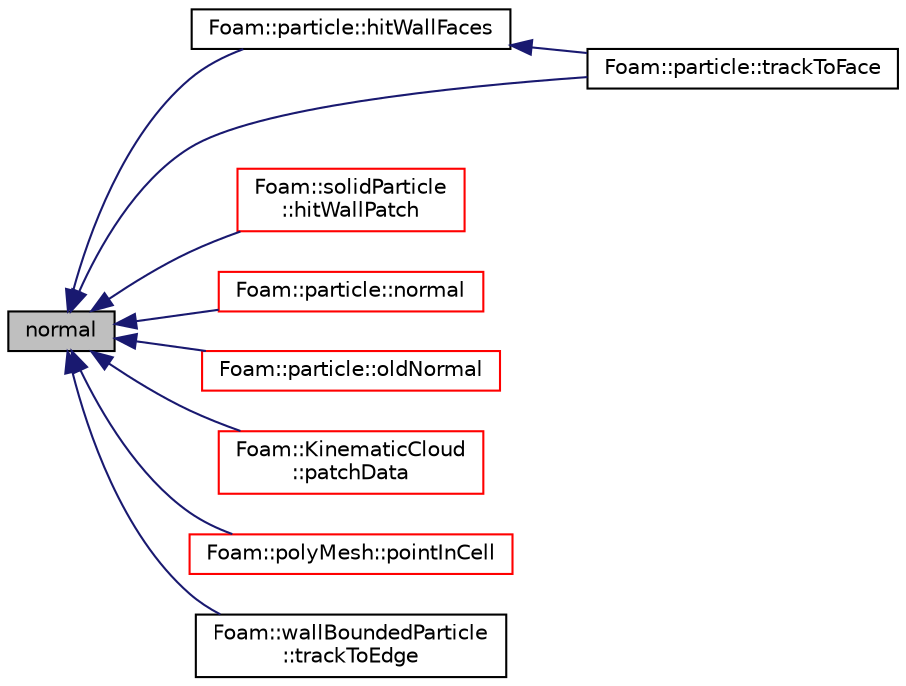 digraph "normal"
{
  bgcolor="transparent";
  edge [fontname="Helvetica",fontsize="10",labelfontname="Helvetica",labelfontsize="10"];
  node [fontname="Helvetica",fontsize="10",shape=record];
  rankdir="LR";
  Node1 [label="normal",height=0.2,width=0.4,color="black", fillcolor="grey75", style="filled", fontcolor="black"];
  Node1 -> Node2 [dir="back",color="midnightblue",fontsize="10",style="solid",fontname="Helvetica"];
  Node2 [label="Foam::particle::hitWallFaces",height=0.2,width=0.4,color="black",URL="$a01819.html#abf78981c0a99e9f135ebc37efcfd1544"];
  Node2 -> Node3 [dir="back",color="midnightblue",fontsize="10",style="solid",fontname="Helvetica"];
  Node3 [label="Foam::particle::trackToFace",height=0.2,width=0.4,color="black",URL="$a01819.html#a843767f232f5b61884dcd757558591e0"];
  Node1 -> Node4 [dir="back",color="midnightblue",fontsize="10",style="solid",fontname="Helvetica"];
  Node4 [label="Foam::solidParticle\l::hitWallPatch",height=0.2,width=0.4,color="red",URL="$a02455.html#a83ddd4996e7a12d68168442c5f04ca72",tooltip="Overridable function to handle the particle hitting a wallPatch. "];
  Node1 -> Node5 [dir="back",color="midnightblue",fontsize="10",style="solid",fontname="Helvetica"];
  Node5 [label="Foam::particle::normal",height=0.2,width=0.4,color="red",URL="$a01819.html#a963c106e06be61ecce2fde38b05b5989",tooltip="Return the normal of the tri on tetFacei_ for the. "];
  Node1 -> Node6 [dir="back",color="midnightblue",fontsize="10",style="solid",fontname="Helvetica"];
  Node6 [label="Foam::particle::oldNormal",height=0.2,width=0.4,color="red",URL="$a01819.html#ae41795b0561634f5984d70efef53ab30",tooltip="Return the normal of the tri on tetFacei_ for the. "];
  Node1 -> Node7 [dir="back",color="midnightblue",fontsize="10",style="solid",fontname="Helvetica"];
  Node7 [label="Foam::KinematicCloud\l::patchData",height=0.2,width=0.4,color="red",URL="$a01260.html#a0c664da22844eec71d883eb499f5f1b9",tooltip="Calculate the patch normal and velocity to interact with,. "];
  Node1 -> Node8 [dir="back",color="midnightblue",fontsize="10",style="solid",fontname="Helvetica"];
  Node8 [label="Foam::polyMesh::pointInCell",height=0.2,width=0.4,color="red",URL="$a01961.html#abd7881899c21d42679b6a77b47adadb6",tooltip="Test if point p is in the celli. "];
  Node1 -> Node9 [dir="back",color="midnightblue",fontsize="10",style="solid",fontname="Helvetica"];
  Node9 [label="Foam::wallBoundedParticle\l::trackToEdge",height=0.2,width=0.4,color="black",URL="$a02942.html#aff365968e28acf42244334b7c926dee6"];
  Node1 -> Node3 [dir="back",color="midnightblue",fontsize="10",style="solid",fontname="Helvetica"];
}
